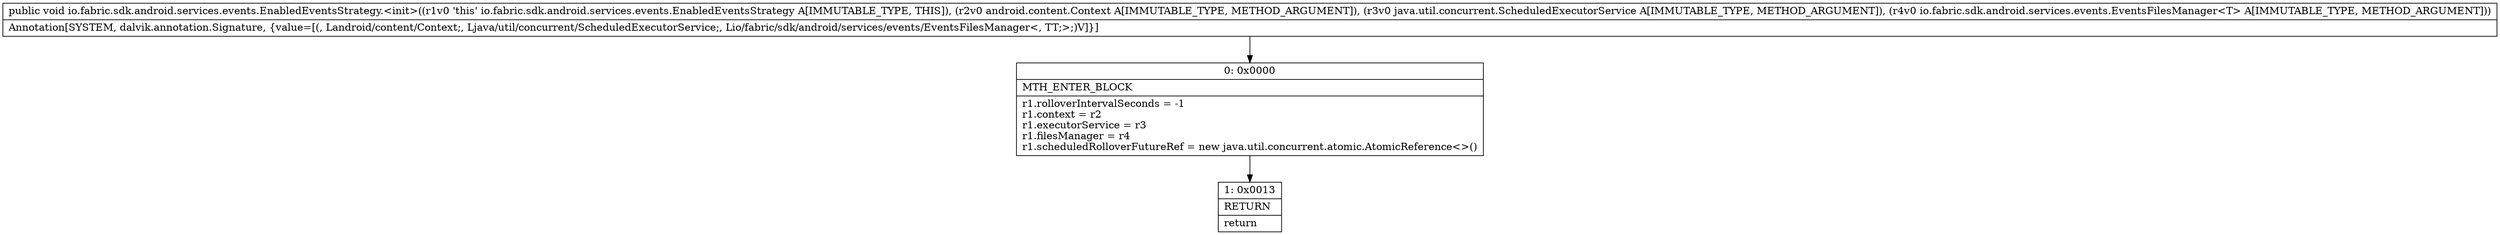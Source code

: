 digraph "CFG forio.fabric.sdk.android.services.events.EnabledEventsStrategy.\<init\>(Landroid\/content\/Context;Ljava\/util\/concurrent\/ScheduledExecutorService;Lio\/fabric\/sdk\/android\/services\/events\/EventsFilesManager;)V" {
Node_0 [shape=record,label="{0\:\ 0x0000|MTH_ENTER_BLOCK\l|r1.rolloverIntervalSeconds = \-1\lr1.context = r2\lr1.executorService = r3\lr1.filesManager = r4\lr1.scheduledRolloverFutureRef = new java.util.concurrent.atomic.AtomicReference\<\>()\l}"];
Node_1 [shape=record,label="{1\:\ 0x0013|RETURN\l|return\l}"];
MethodNode[shape=record,label="{public void io.fabric.sdk.android.services.events.EnabledEventsStrategy.\<init\>((r1v0 'this' io.fabric.sdk.android.services.events.EnabledEventsStrategy A[IMMUTABLE_TYPE, THIS]), (r2v0 android.content.Context A[IMMUTABLE_TYPE, METHOD_ARGUMENT]), (r3v0 java.util.concurrent.ScheduledExecutorService A[IMMUTABLE_TYPE, METHOD_ARGUMENT]), (r4v0 io.fabric.sdk.android.services.events.EventsFilesManager\<T\> A[IMMUTABLE_TYPE, METHOD_ARGUMENT]))  | Annotation[SYSTEM, dalvik.annotation.Signature, \{value=[(, Landroid\/content\/Context;, Ljava\/util\/concurrent\/ScheduledExecutorService;, Lio\/fabric\/sdk\/android\/services\/events\/EventsFilesManager\<, TT;\>;)V]\}]\l}"];
MethodNode -> Node_0;
Node_0 -> Node_1;
}

